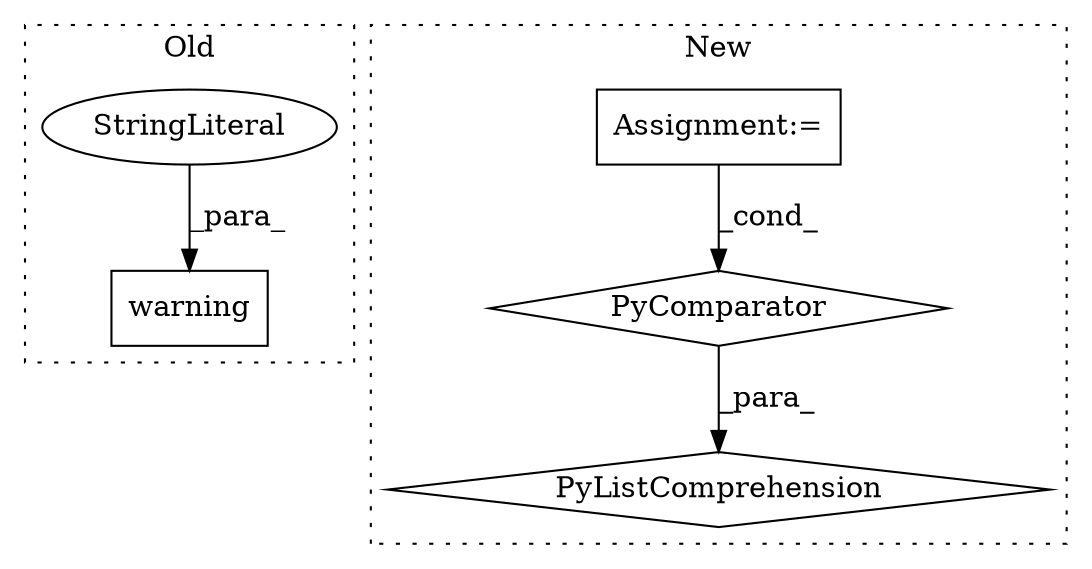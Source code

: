 digraph G {
subgraph cluster0 {
1 [label="warning" a="32" s="13919,14138" l="8,1" shape="box"];
5 [label="StringLiteral" a="45" s="13927" l="165" shape="ellipse"];
label = "Old";
style="dotted";
}
subgraph cluster1 {
2 [label="PyListComprehension" a="109" s="14230" l="167" shape="diamond"];
3 [label="PyComparator" a="113" s="14307" l="82" shape="diamond"];
4 [label="Assignment:=" a="7" s="14307" l="82" shape="box"];
label = "New";
style="dotted";
}
3 -> 2 [label="_para_"];
4 -> 3 [label="_cond_"];
5 -> 1 [label="_para_"];
}